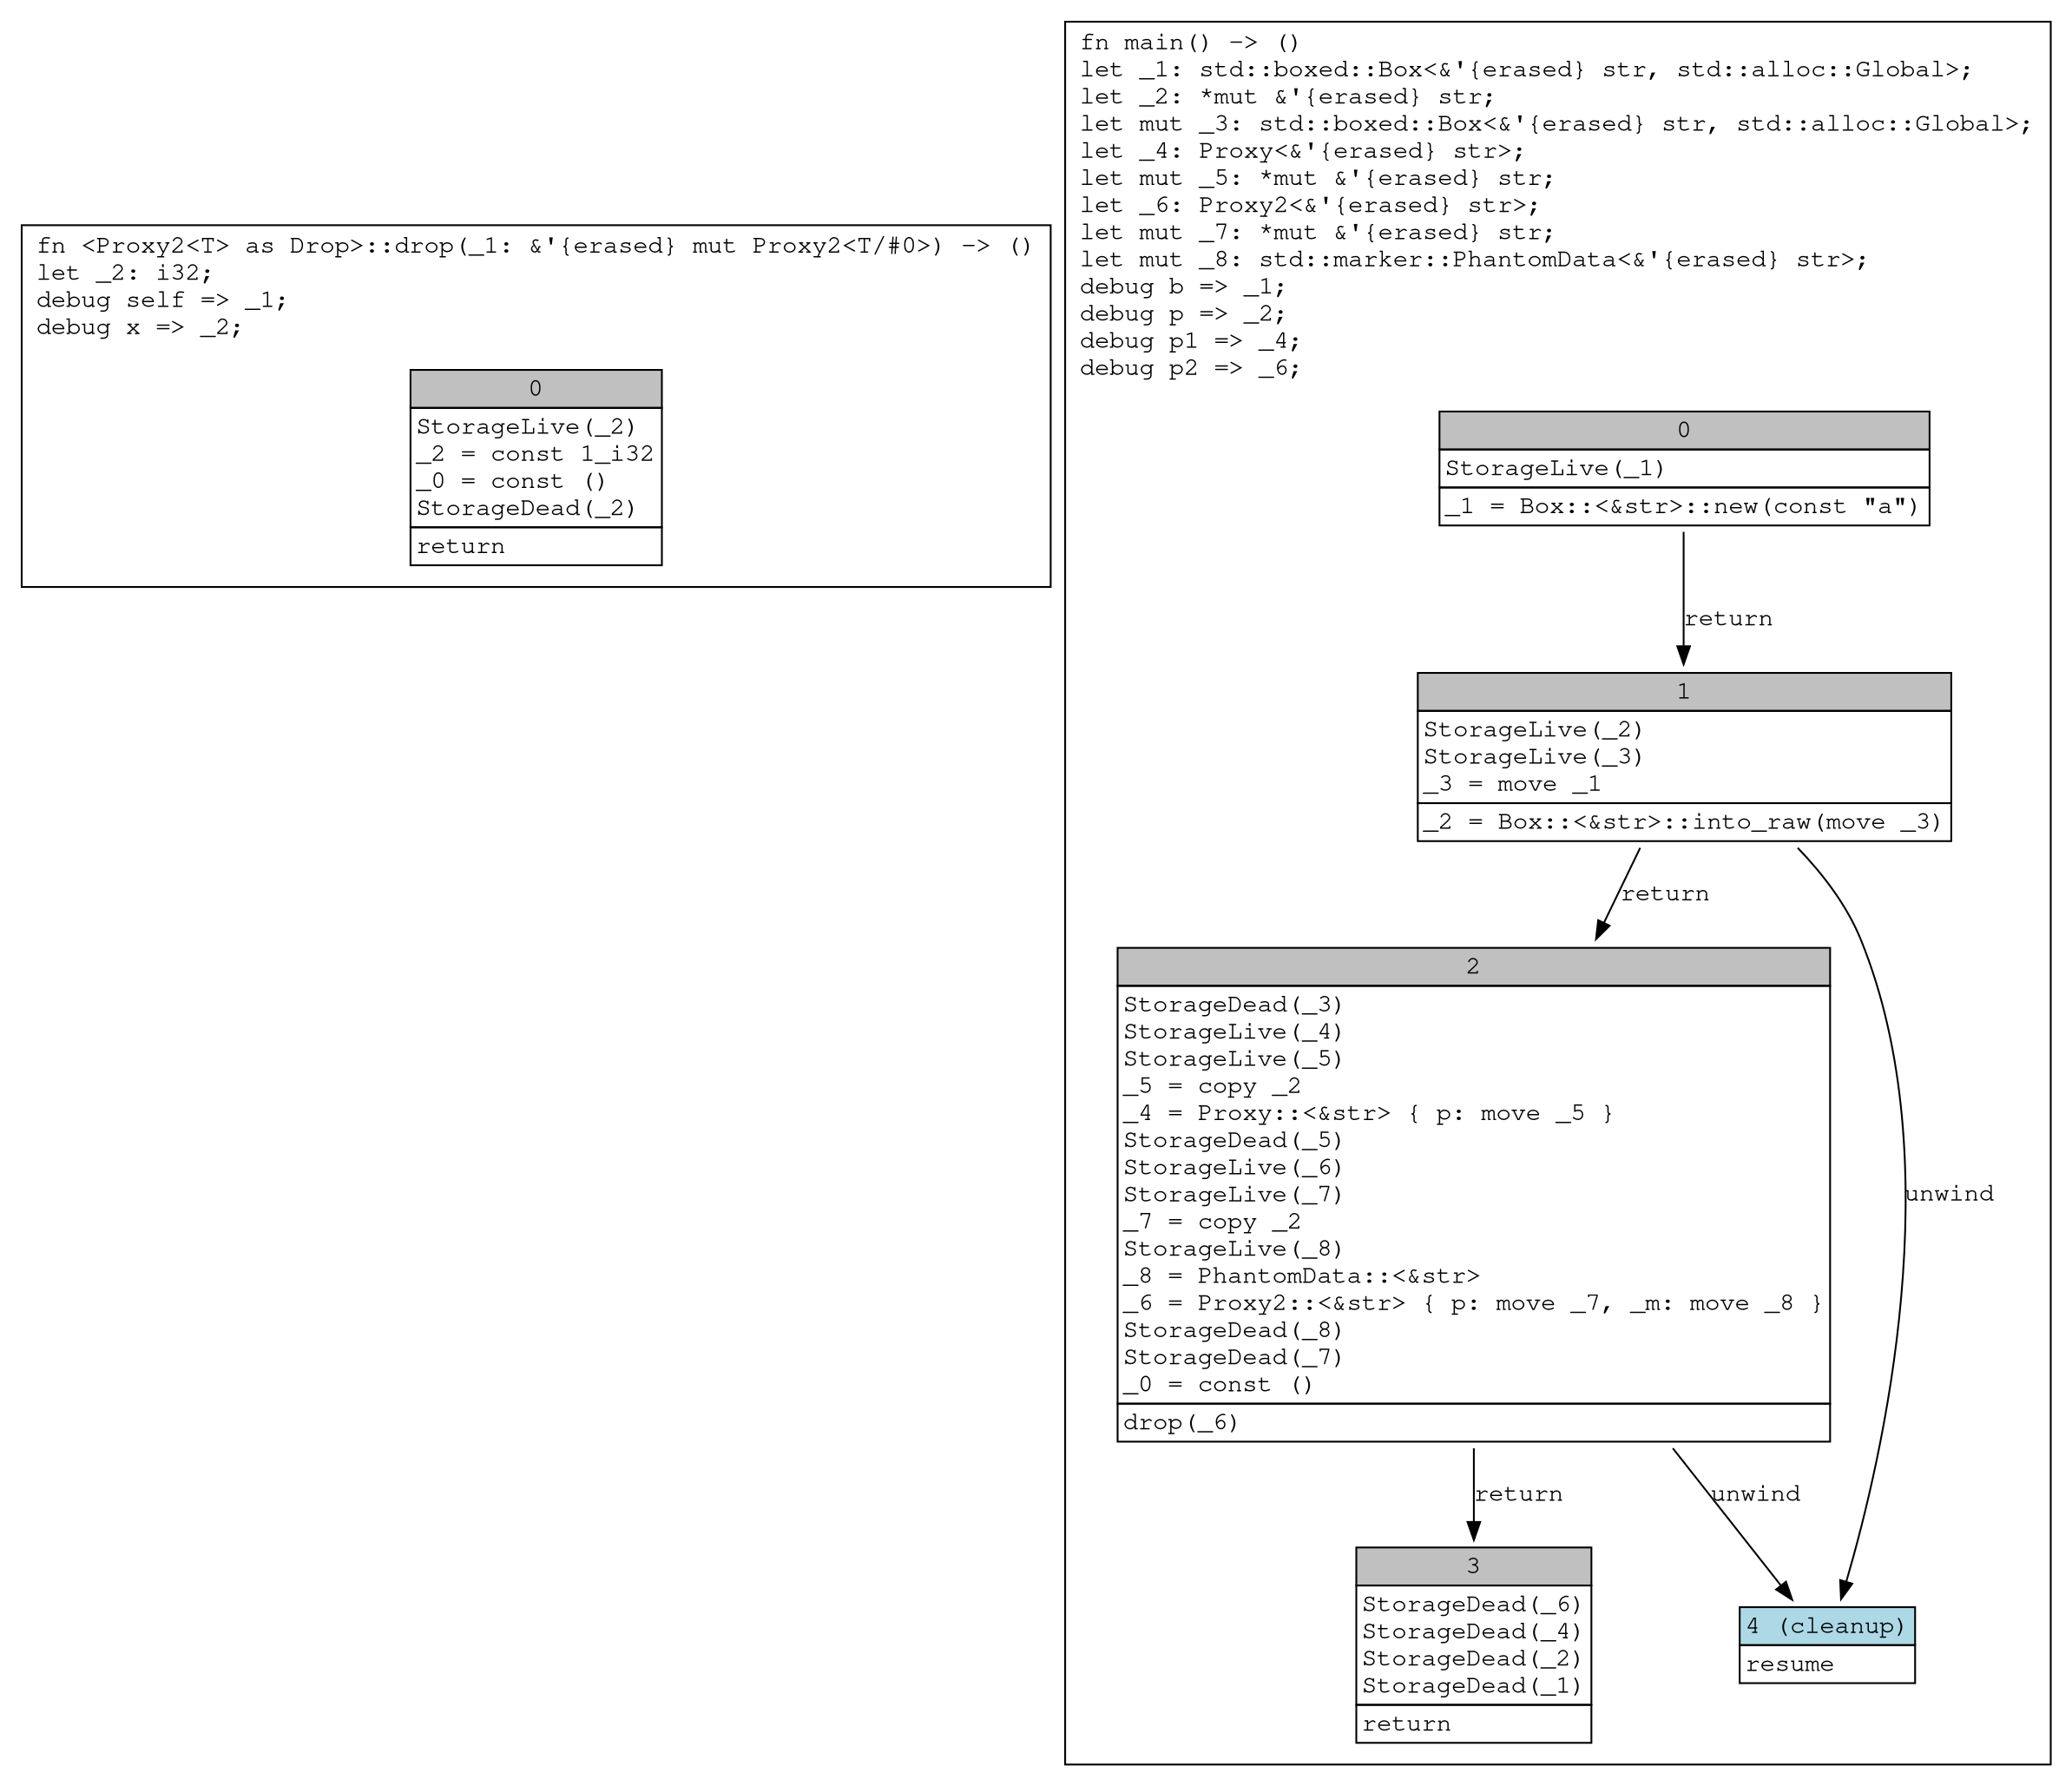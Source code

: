 digraph __crate__ {
subgraph cluster_Mir_0_13 {
    graph [fontname="Courier, monospace"];
    node [fontname="Courier, monospace"];
    edge [fontname="Courier, monospace"];
    label=<fn &lt;Proxy2&lt;T&gt; as Drop&gt;::drop(_1: &amp;'{erased} mut Proxy2&lt;T/#0&gt;) -&gt; ()<br align="left"/>let _2: i32;<br align="left"/>debug self =&gt; _1;<br align="left"/>debug x =&gt; _2;<br align="left"/>>;
    bb0__0_13 [shape="none", label=<<table border="0" cellborder="1" cellspacing="0"><tr><td bgcolor="gray" align="center" colspan="1">0</td></tr><tr><td align="left" balign="left">StorageLive(_2)<br/>_2 = const 1_i32<br/>_0 = const ()<br/>StorageDead(_2)<br/></td></tr><tr><td align="left">return</td></tr></table>>];
}
subgraph cluster_Mir_0_14 {
    graph [fontname="Courier, monospace"];
    node [fontname="Courier, monospace"];
    edge [fontname="Courier, monospace"];
    label=<fn main() -&gt; ()<br align="left"/>let _1: std::boxed::Box&lt;&amp;'{erased} str, std::alloc::Global&gt;;<br align="left"/>let _2: *mut &amp;'{erased} str;<br align="left"/>let mut _3: std::boxed::Box&lt;&amp;'{erased} str, std::alloc::Global&gt;;<br align="left"/>let _4: Proxy&lt;&amp;'{erased} str&gt;;<br align="left"/>let mut _5: *mut &amp;'{erased} str;<br align="left"/>let _6: Proxy2&lt;&amp;'{erased} str&gt;;<br align="left"/>let mut _7: *mut &amp;'{erased} str;<br align="left"/>let mut _8: std::marker::PhantomData&lt;&amp;'{erased} str&gt;;<br align="left"/>debug b =&gt; _1;<br align="left"/>debug p =&gt; _2;<br align="left"/>debug p1 =&gt; _4;<br align="left"/>debug p2 =&gt; _6;<br align="left"/>>;
    bb0__0_14 [shape="none", label=<<table border="0" cellborder="1" cellspacing="0"><tr><td bgcolor="gray" align="center" colspan="1">0</td></tr><tr><td align="left" balign="left">StorageLive(_1)<br/></td></tr><tr><td align="left">_1 = Box::&lt;&amp;str&gt;::new(const &quot;a&quot;)</td></tr></table>>];
    bb1__0_14 [shape="none", label=<<table border="0" cellborder="1" cellspacing="0"><tr><td bgcolor="gray" align="center" colspan="1">1</td></tr><tr><td align="left" balign="left">StorageLive(_2)<br/>StorageLive(_3)<br/>_3 = move _1<br/></td></tr><tr><td align="left">_2 = Box::&lt;&amp;str&gt;::into_raw(move _3)</td></tr></table>>];
    bb2__0_14 [shape="none", label=<<table border="0" cellborder="1" cellspacing="0"><tr><td bgcolor="gray" align="center" colspan="1">2</td></tr><tr><td align="left" balign="left">StorageDead(_3)<br/>StorageLive(_4)<br/>StorageLive(_5)<br/>_5 = copy _2<br/>_4 = Proxy::&lt;&amp;str&gt; { p: move _5 }<br/>StorageDead(_5)<br/>StorageLive(_6)<br/>StorageLive(_7)<br/>_7 = copy _2<br/>StorageLive(_8)<br/>_8 = PhantomData::&lt;&amp;str&gt;<br/>_6 = Proxy2::&lt;&amp;str&gt; { p: move _7, _m: move _8 }<br/>StorageDead(_8)<br/>StorageDead(_7)<br/>_0 = const ()<br/></td></tr><tr><td align="left">drop(_6)</td></tr></table>>];
    bb3__0_14 [shape="none", label=<<table border="0" cellborder="1" cellspacing="0"><tr><td bgcolor="gray" align="center" colspan="1">3</td></tr><tr><td align="left" balign="left">StorageDead(_6)<br/>StorageDead(_4)<br/>StorageDead(_2)<br/>StorageDead(_1)<br/></td></tr><tr><td align="left">return</td></tr></table>>];
    bb4__0_14 [shape="none", label=<<table border="0" cellborder="1" cellspacing="0"><tr><td bgcolor="lightblue" align="center" colspan="1">4 (cleanup)</td></tr><tr><td align="left">resume</td></tr></table>>];
    bb0__0_14 -> bb1__0_14 [label="return"];
    bb1__0_14 -> bb2__0_14 [label="return"];
    bb1__0_14 -> bb4__0_14 [label="unwind"];
    bb2__0_14 -> bb3__0_14 [label="return"];
    bb2__0_14 -> bb4__0_14 [label="unwind"];
}
}
